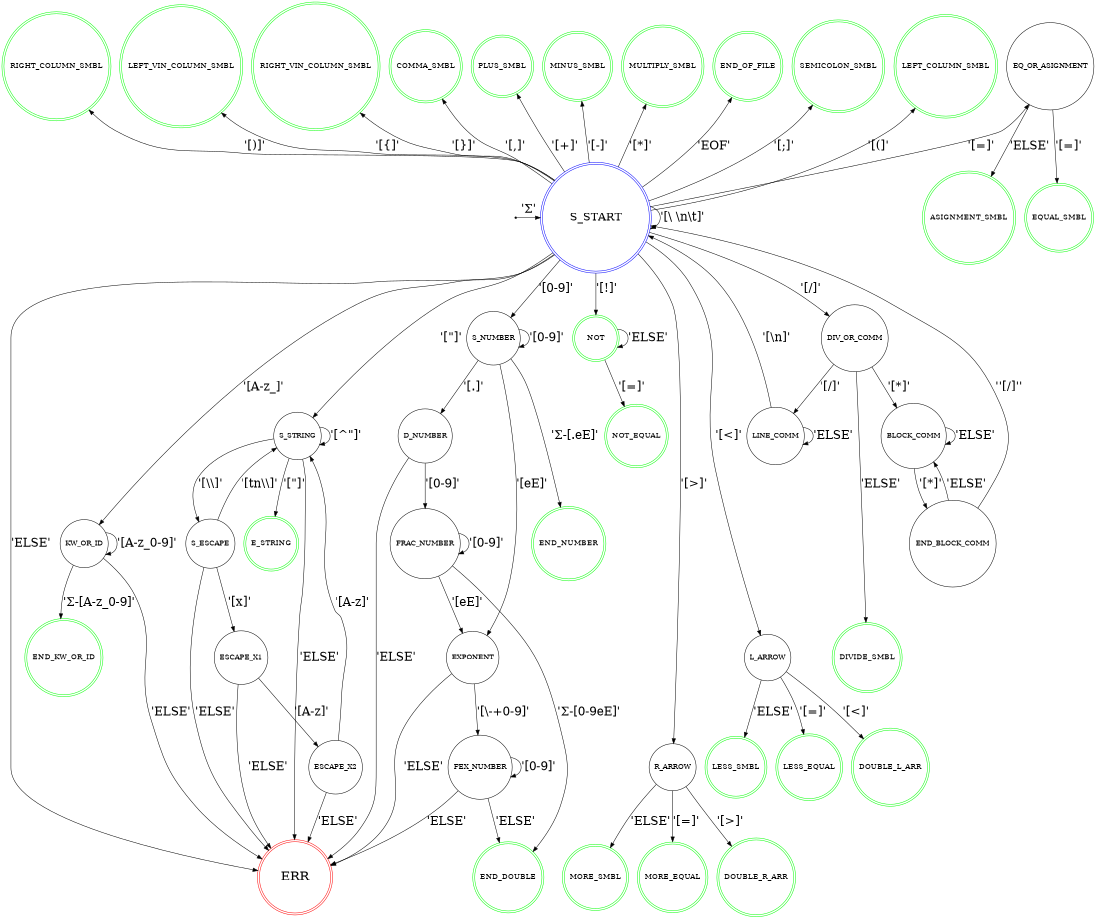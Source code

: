 digraph finite_state_machine 


{

    #rankdir=LR;
    size="7.3, 11.2"
    ratio= "compress"  // zokomentovane verzia 1.2
    page="8.3,11.7"
    #sccmap
    #unflatten			// zakomentovane verzia 1.3
    #gvpr
    #constraint=false
    overlap="false"


    node [shape = point ]; qi; // tuto si definoval iba pre qi ze je point
    node [shape = doublecircle, fontsize = 23, color  = blue, width = 3];S_START;
    node [shape = doublecircle, fontsize = 26, color  = red, width = 2];ERR;
    node [shape = doublecircle, fontsize = 15, color  = green, width = 1.2];{
    												SEMICOLON_SMBL, LEFT_COLUMN_SMBL, RIGHT_COLUMN_SMBL,
    												LEFT_VIN_COLUMN_SMBL, RIGHT_VIN_COLUMN_SMBL, COMMA_SMBL,
    												PLUS_SMBL, MINUS_SMBL, MULTIPLY_SMBL, END_DOUBLE, END_NUMBER,
       												END_OF_FILE, END_KW_OR_ID, LESS_SMBL, LESS_EQUAL,
    												DOUBLE_R_ARR, DOUBLE_L_ARR,	MORE_SMBL, MORE_EQUAL, NOT,
    												E_STRING, ASIGNMENT_SMBL,	EQUAL_SMBL,DIVIDE_SMBL, NOT_EQUAL
    											};// ostatne su taketo neda sa nahodou priradit k tomu ako je vyssie ale viac poloziek?
    node [rank=max, shape = circle , fontsize = 14, color =black, width = 1 ]; 

################################################################################
# These are end states 
    
	
	S_START -> S_START						[ label = "\'[\\\ \\n\\t]\'" , fontsize = 24 ];		
		S_START -> NOT						[ label = "\'[!]\'" , fontsize = 25 ];
			NOT -> NOT_EQUAL					[ label = "\'[=]\'" , fontsize = 25  ];
			NOT -> NOT							[ label = "\'ELSE\'" , fontsize = 24 ];
		S_START -> R_ARROW					[ label = "\'[>]\'" , fontsize = 25 ];
			R_ARROW -> MORE_SMBL				[ label = "\'ELSE\'" , fontsize = 24 ];
			R_ARROW -> MORE_EQUAL				[ label = "\'[=]\'" , fontsize = 25 ];
			R_ARROW -> DOUBLE_R_ARR				[ label = "\'[>]\'" , fontsize = 25 ];
		S_START -> L_ARROW					[ label = "\'[<]\'" ,fontsize = 25  ];
			L_ARROW -> LESS_SMBL				[ label = "\'ELSE\'", fontsize = 24  ];
			L_ARROW -> LESS_EQUAL				[ label = "\'[=]\'" , fontsize = 25  ];
			L_ARROW -> DOUBLE_L_ARR				[ label = "\'[<]\'" , fontsize = 25  ];
		S_START -> KW_OR_ID					[ label = "\'[A-z_]\'", fontsize = 24  ];
			KW_OR_ID -> ERR					[ label = "\'ELSE\'", fontsize = 24  ];
			KW_OR_ID -> KW_OR_ID			[ label = "\'[A-z_0-9]\'", fontsize = 24  ];
			KW_OR_ID -> END_KW_OR_ID		[ label = "\'Σ-[A-z_0-9]\'" , fontsize = 24 ];	
		DIV_OR_COMM -> DIVIDE_SMBL			[ label = "\'ELSE\'", fontsize = 24  ];	
		DIV_OR_COMM -> LINE_COMM			[ label = "\'[/]\'" , fontsize = 25  ];
			LINE_COMM -> LINE_COMM 				[ label = "\'ELSE\'", fontsize = 24  ];
			LINE_COMM -> S_START				[ label = "\'[\\n]\'" , fontsize = 25  ];
		DIV_OR_COMM -> BLOCK_COMM				[ label = "\'[*]\'" , fontsize = 25  ];
			BLOCK_COMM -> END_BLOCK_COMM		[ label = "\'[*]\'" , fontsize = 25  ];
			BLOCK_COMM -> BLOCK_COMM 			[ label = "\'ELSE\'", fontsize = 24  ];
				END_BLOCK_COMM -> S_START		[ label = "\''[/]'\'" , fontsize = 25  ];
			END_BLOCK_COMM -> BLOCK_COMM 		[ label = "\'ELSE\'", fontsize = 24  ];
		S_STRING -> S_STRING				[ label = "\'[\^\"]\'", fontsize = 24 ];
			S_STRING -> ERR					[ label = "\'ELSE\'", fontsize = 24  ];	
			S_STRING -> S_ESCAPE			[ label = "\'[\\\\]\'", fontsize = 25  ];
				S_ESCAPE -> S_STRING			[ label = "\'[tn\\\\]\'", fontsize = 25 ]
				S_ESCAPE -> ERR					[ label = "\'ELSE\'", fontsize = 24  ];	
				S_ESCAPE -> ESCAPE_X1			[ label = "\'[x]\'", fontsize = 25   ];
					ESCAPE_X1 -> ESCAPE_X2		[ label = "\'[A-z]\'" , fontsize = 24 ];
					ESCAPE_X1 -> ERR 			[ label = "\'ELSE\'" , fontsize = 24 ];
						ESCAPE_X2 -> S_STRING   [ label = "\'[A-z]\'" , fontsize = 24 ];
						ESCAPE_X2 -> ERR 		[ label = "\'ELSE\'" , fontsize = 24 ];	
			S_STRING -> E_STRING				[ label = "\'[\"]\'" , fontsize = 25 ];
		S_START -> EQ_OR_ASIGNMENT				[ label = "\'[=]\'", fontsize = 25 ];
			EQ_OR_ASIGNMENT -> ASIGNMENT_SMBL	[ label = "\'ELSE\'" , fontsize = 24 ];
			EQ_OR_ASIGNMENT -> EQUAL_SMBL		[ label = "\'[=]\'", fontsize = 25  ];
	S_START -> ERR						[ label = "\'ELSE\'" , fontsize = 24 ];
	S_START -> COMMA_SMBL				[ label = "\'[,]\'", fontsize = 25   ];
	S_START -> END_OF_FILE				[ label = "\'EOF\'", fontsize = 24 ];
	S_START -> PLUS_SMBL				[ label = "\'[+]\'" , fontsize = 25  ];
	S_START -> MINUS_SMBL				[ label = "\'[-]\'", fontsize = 25   ];
	S_START -> LEFT_VIN_COLUMN_SMBL		[ label = "\'[{]\'" , fontsize = 25 ];
	S_START -> RIGHT_VIN_COLUMN_SMBL	[ label = "\'[}]\'" , fontsize = 25 ];	
	S_START -> S_STRING 				[ label = "\'[\"]\'" , fontsize = 25 ];
	S_START -> RIGHT_COLUMN_SMBL		[ label = "\'[)]\'" , fontsize = 25 ];
	S_START -> LEFT_COLUMN_SMBL			[ label = "\'[(]\'" , fontsize = 25 ];
	S_START -> DIV_OR_COMM				[ label = "\'[/]\'", fontsize = 25  ];
	S_START -> MULTIPLY_SMBL			[ label = "\'[*]\'" , fontsize = 25 ];
	S_START -> SEMICOLON_SMBL			[ label = "\'[;]\'", fontsize = 25  ];
	S_START -> S_NUMBER 				[ label = "\'[0-9]\'" , fontsize = 24 ];
		S_NUMBER -> S_NUMBER			[ label = "\'[0-9]\'" , fontsize = 24 ];
		S_NUMBER -> END_NUMBER			[ label = "\'Σ-[.eE]\'" , fontsize = 24 ];	//&#931;U+03A3
		S_NUMBER -> EXPONENT			[ label = "\'[eE]\'", fontsize = 24  ];
		S_NUMBER -> D_NUMBER			[ label = "\'[.]\'" fontsize = 25 ];
			D_NUMBER -> FRAC_NUMBER			[ label = "\'[0-9]\'" , fontsize = 24 ];
			D_NUMBER -> ERR					[ label = "\'ELSE\'" , fontsize = 24 ];    
			FRAC_NUMBER -> FRAC_NUMBER			[ label = "\'[0-9]\'", fontsize = 24 ];
			FRAC_NUMBER -> END_DOUBLE		[ label = "\'Σ-[0-9eE]\'" , fontsize = 24 ];
			FRAC_NUMBER -> EXPONENT			[ label = "\'[eE]\'" , fontsize = 24 ];
				EXPONENT -> FEX_NUMBER			[ label = "\'[\\\-+0-9]\'", fontsize = 24  ];
				EXPONENT -> ERR					[ label = "\'ELSE\'" , fontsize = 24 ];
					FEX_NUMBER -> FEX_NUMBER		[ label = "\'[0-9]\'" , fontsize = 24 ];
					FEX_NUMBER -> END_DOUBLE		[ label = "\'ELSE\'" , fontsize = 24 ];		
					FEX_NUMBER -> ERR				[ label = "\'ELSE\'" , fontsize = 24 ];
	qi -> S_START [ label = "\'Σ\'", fontsize = 24 ];
	{	rank=same qi,S_START }//, NOT, NOT_EQUAL
	//ak vymazem tak povodny stav ako predtym celkom

	{
		rank=same //layer
			S_NUMBER, NOT//, NONOVE
	}

	
	
	{ 	rank=min END_OF_FILE }
	{ 
		rank=same //as EOF ^^^
			END_OF_FILE,
			SEMICOLON_SMBL,
			LEFT_VIN_COLUMN_SMBL, 
			RIGHT_COLUMN_SMBL, 
			RIGHT_VIN_COLUMN_SMBL, 
			LEFT_COLUMN_SMBL,    
			COMMA_SMBL,
			EQ_OR_ASIGNMENT,
			PLUS_SMBL,
			MINUS_SMBL,
			MULTIPLY_SMBL		
	}

	{
		rank=same //layer
			R_ARROW,
			FEX_NUMBER,
			LESS_EQUAL,LESS_SMBL
	}

	{
		rank=same //layer
			L_ARROW,
			DIVIDE_SMBL,
			END_KW_OR_ID
	}

	{
		rank=same //layers
			E_STRING,
			KW_OR_ID,
			END_NUMBER
	}

}
